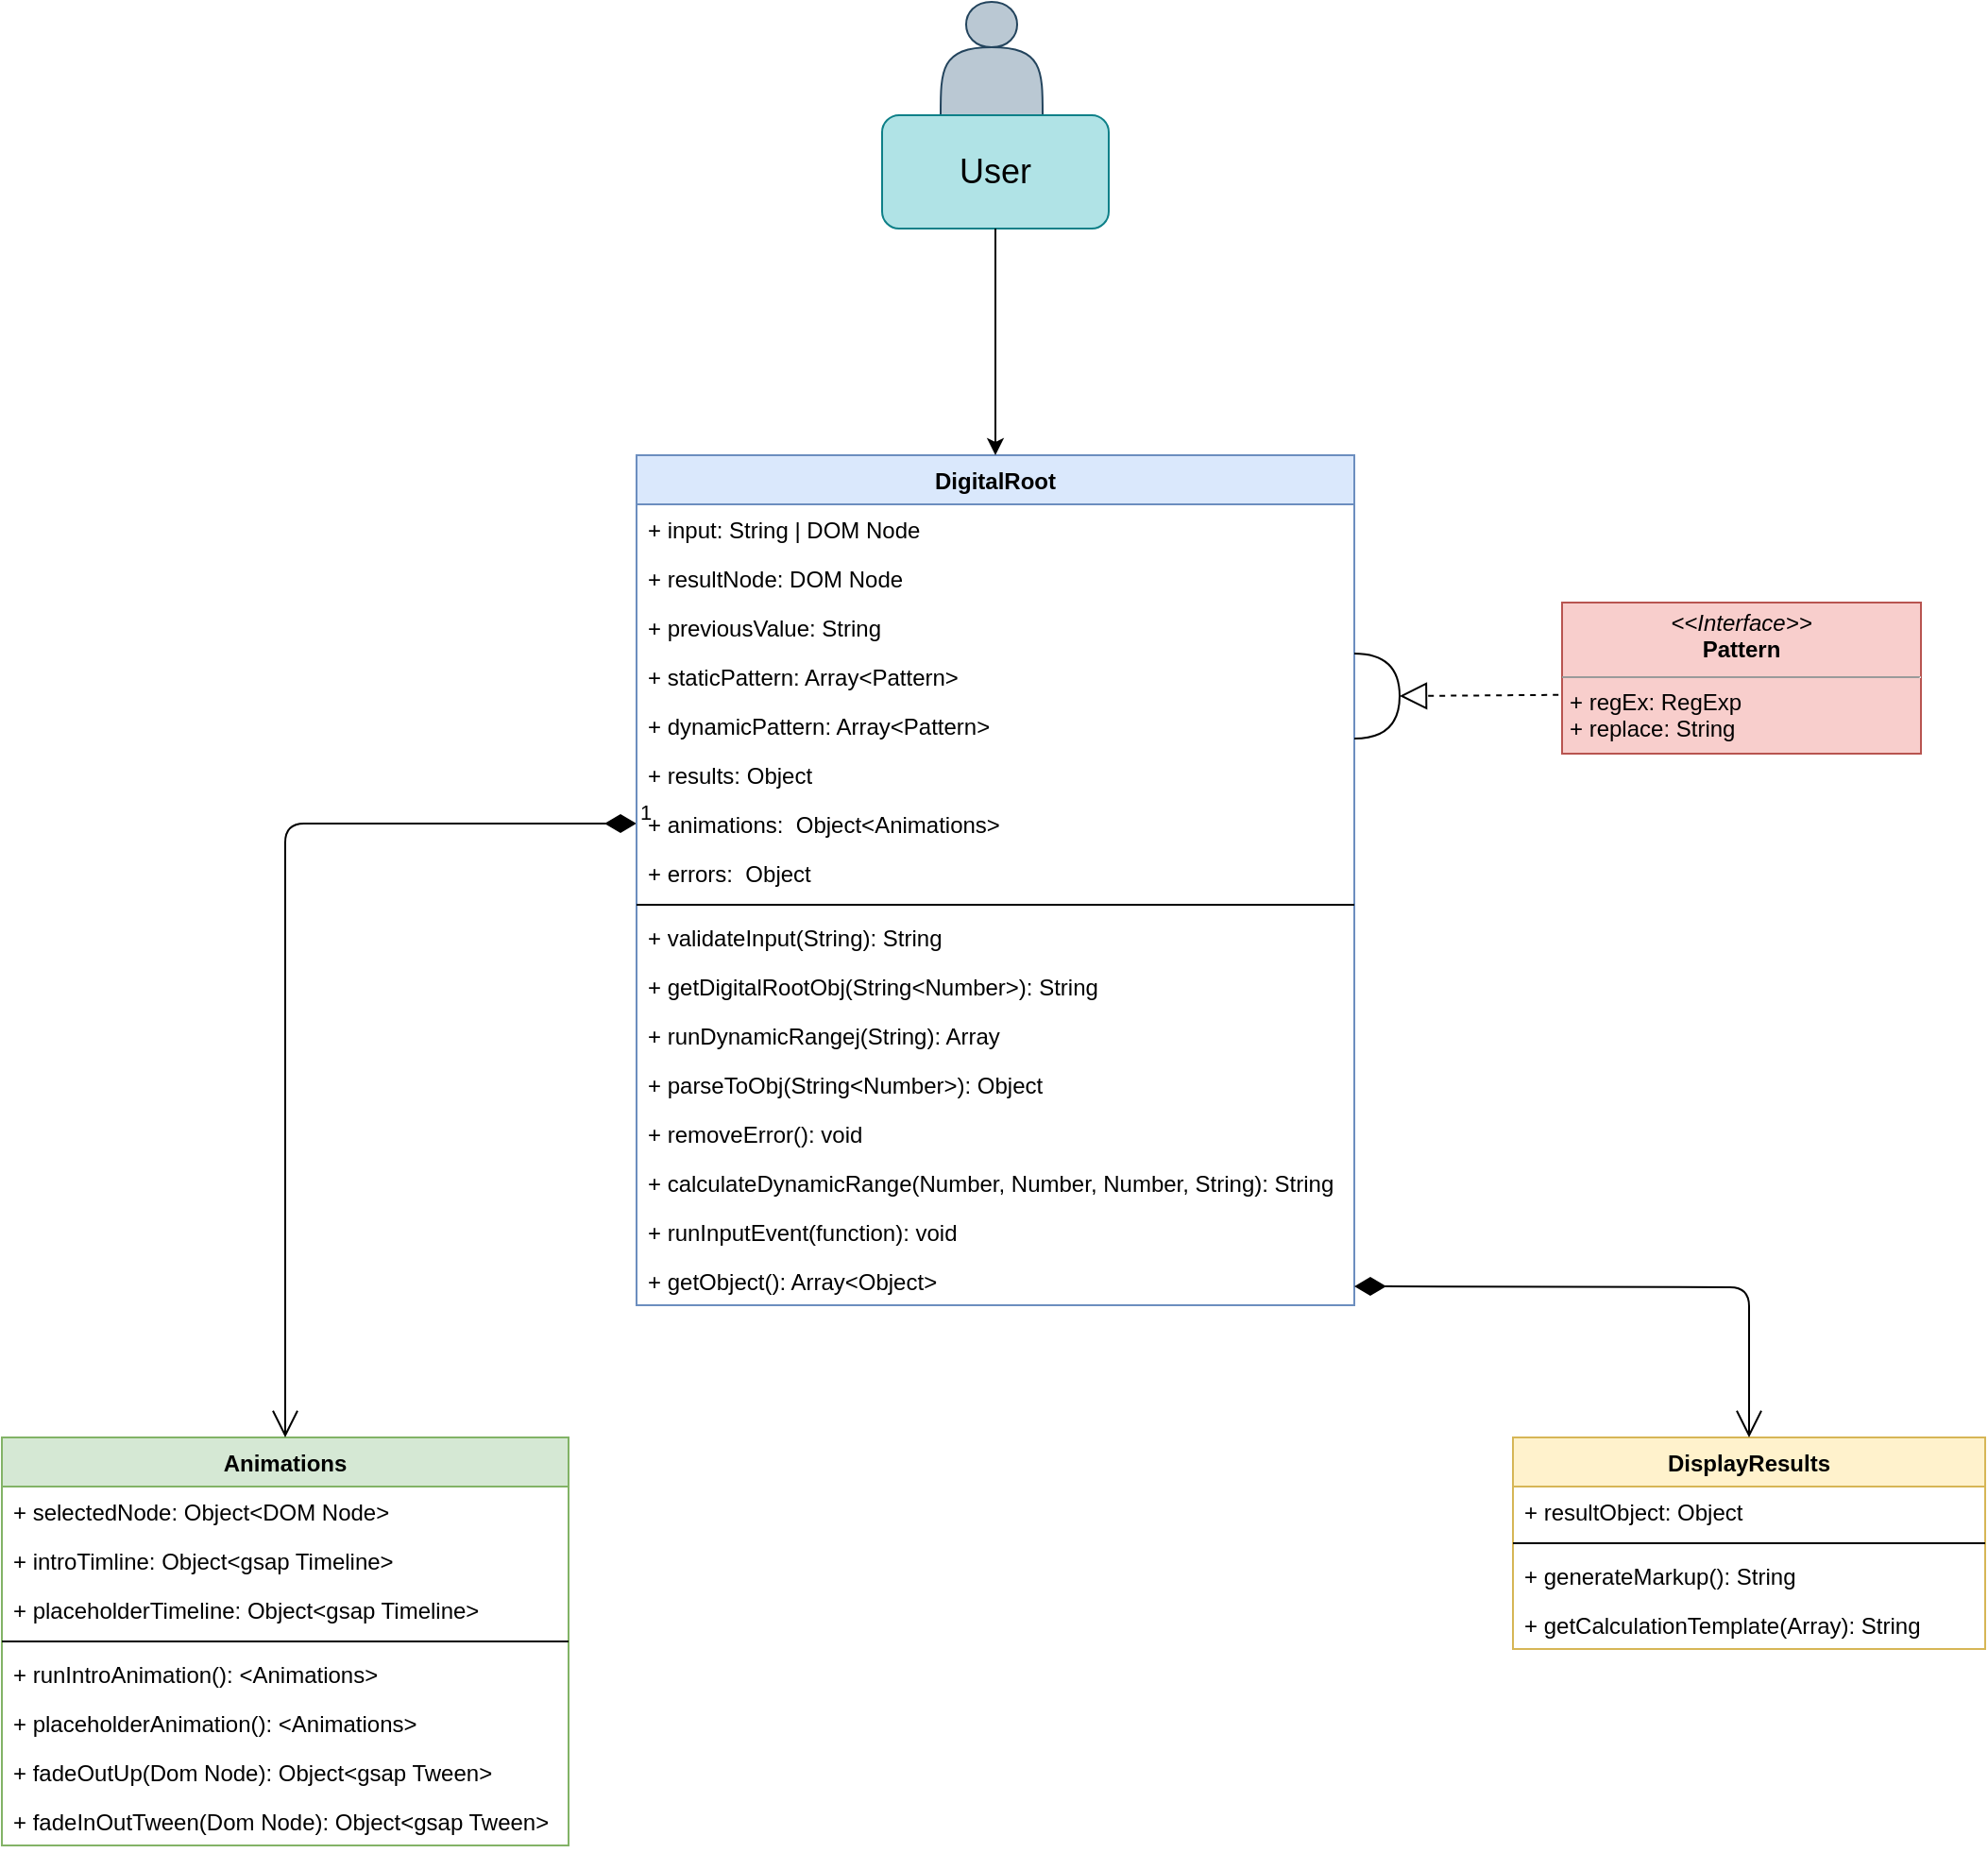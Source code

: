 <mxfile version="15.5.9" type="github">
  <diagram id="gE9308NgRoJkddVl3Pdc" name="Page-1">
    <mxGraphModel dx="1422" dy="804" grid="1" gridSize="10" guides="1" tooltips="1" connect="1" arrows="1" fold="1" page="1" pageScale="1" pageWidth="850" pageHeight="1100" math="0" shadow="0">
      <root>
        <mxCell id="0" />
        <mxCell id="1" parent="0" />
        <mxCell id="jvklfstPfaLzSxqnSuQw-29" value="DisplayResults" style="swimlane;fontStyle=1;align=center;verticalAlign=top;childLayout=stackLayout;horizontal=1;startSize=26;horizontalStack=0;resizeParent=1;resizeParentMax=0;resizeLast=0;collapsible=1;marginBottom=0;fillColor=#fff2cc;strokeColor=#d6b656;" parent="1" vertex="1">
          <mxGeometry x="1120" y="800" width="250" height="112" as="geometry" />
        </mxCell>
        <mxCell id="jvklfstPfaLzSxqnSuQw-30" value="+ resultObject: Object" style="text;strokeColor=none;fillColor=none;align=left;verticalAlign=top;spacingLeft=4;spacingRight=4;overflow=hidden;rotatable=0;points=[[0,0.5],[1,0.5]];portConstraint=eastwest;" parent="jvklfstPfaLzSxqnSuQw-29" vertex="1">
          <mxGeometry y="26" width="250" height="26" as="geometry" />
        </mxCell>
        <mxCell id="jvklfstPfaLzSxqnSuQw-31" value="" style="line;strokeWidth=1;fillColor=none;align=left;verticalAlign=middle;spacingTop=-1;spacingLeft=3;spacingRight=3;rotatable=0;labelPosition=right;points=[];portConstraint=eastwest;" parent="jvklfstPfaLzSxqnSuQw-29" vertex="1">
          <mxGeometry y="52" width="250" height="8" as="geometry" />
        </mxCell>
        <mxCell id="jvklfstPfaLzSxqnSuQw-32" value="+ generateMarkup(): String" style="text;strokeColor=none;fillColor=none;align=left;verticalAlign=top;spacingLeft=4;spacingRight=4;overflow=hidden;rotatable=0;points=[[0,0.5],[1,0.5]];portConstraint=eastwest;" parent="jvklfstPfaLzSxqnSuQw-29" vertex="1">
          <mxGeometry y="60" width="250" height="26" as="geometry" />
        </mxCell>
        <mxCell id="jvklfstPfaLzSxqnSuQw-34" value="+ getCalculationTemplate(Array): String" style="text;strokeColor=none;fillColor=none;align=left;verticalAlign=top;spacingLeft=4;spacingRight=4;overflow=hidden;rotatable=0;points=[[0,0.5],[1,0.5]];portConstraint=eastwest;" parent="jvklfstPfaLzSxqnSuQw-29" vertex="1">
          <mxGeometry y="86" width="250" height="26" as="geometry" />
        </mxCell>
        <mxCell id="jvklfstPfaLzSxqnSuQw-37" value="Animations" style="swimlane;fontStyle=1;align=center;verticalAlign=top;childLayout=stackLayout;horizontal=1;startSize=26;horizontalStack=0;resizeParent=1;resizeParentMax=0;resizeLast=0;collapsible=1;marginBottom=0;fillColor=#d5e8d4;strokeColor=#82b366;" parent="1" vertex="1">
          <mxGeometry x="320" y="800" width="300" height="216" as="geometry" />
        </mxCell>
        <mxCell id="jvklfstPfaLzSxqnSuQw-38" value="+ selectedNode: Object&lt;DOM Node&gt;" style="text;strokeColor=none;fillColor=none;align=left;verticalAlign=top;spacingLeft=4;spacingRight=4;overflow=hidden;rotatable=0;points=[[0,0.5],[1,0.5]];portConstraint=eastwest;" parent="jvklfstPfaLzSxqnSuQw-37" vertex="1">
          <mxGeometry y="26" width="300" height="26" as="geometry" />
        </mxCell>
        <mxCell id="jvklfstPfaLzSxqnSuQw-42" value="+ introTimline: Object&lt;gsap Timeline&gt;" style="text;strokeColor=none;fillColor=none;align=left;verticalAlign=top;spacingLeft=4;spacingRight=4;overflow=hidden;rotatable=0;points=[[0,0.5],[1,0.5]];portConstraint=eastwest;" parent="jvklfstPfaLzSxqnSuQw-37" vertex="1">
          <mxGeometry y="52" width="300" height="26" as="geometry" />
        </mxCell>
        <mxCell id="jvklfstPfaLzSxqnSuQw-43" value="+ placeholderTimeline: Object&lt;gsap Timeline&gt;" style="text;strokeColor=none;fillColor=none;align=left;verticalAlign=top;spacingLeft=4;spacingRight=4;overflow=hidden;rotatable=0;points=[[0,0.5],[1,0.5]];portConstraint=eastwest;" parent="jvklfstPfaLzSxqnSuQw-37" vertex="1">
          <mxGeometry y="78" width="300" height="26" as="geometry" />
        </mxCell>
        <mxCell id="jvklfstPfaLzSxqnSuQw-39" value="" style="line;strokeWidth=1;fillColor=none;align=left;verticalAlign=middle;spacingTop=-1;spacingLeft=3;spacingRight=3;rotatable=0;labelPosition=right;points=[];portConstraint=eastwest;" parent="jvklfstPfaLzSxqnSuQw-37" vertex="1">
          <mxGeometry y="104" width="300" height="8" as="geometry" />
        </mxCell>
        <mxCell id="jvklfstPfaLzSxqnSuQw-40" value="+ runIntroAnimation(): &lt;Animations&gt;" style="text;strokeColor=none;fillColor=none;align=left;verticalAlign=top;spacingLeft=4;spacingRight=4;overflow=hidden;rotatable=0;points=[[0,0.5],[1,0.5]];portConstraint=eastwest;" parent="jvklfstPfaLzSxqnSuQw-37" vertex="1">
          <mxGeometry y="112" width="300" height="26" as="geometry" />
        </mxCell>
        <mxCell id="jvklfstPfaLzSxqnSuQw-44" value="+ placeholderAnimation(): &lt;Animations&gt;" style="text;strokeColor=none;fillColor=none;align=left;verticalAlign=top;spacingLeft=4;spacingRight=4;overflow=hidden;rotatable=0;points=[[0,0.5],[1,0.5]];portConstraint=eastwest;" parent="jvklfstPfaLzSxqnSuQw-37" vertex="1">
          <mxGeometry y="138" width="300" height="26" as="geometry" />
        </mxCell>
        <mxCell id="jvklfstPfaLzSxqnSuQw-45" value="+ fadeOutUp(Dom Node): Object&lt;gsap Tween&gt;" style="text;strokeColor=none;fillColor=none;align=left;verticalAlign=top;spacingLeft=4;spacingRight=4;overflow=hidden;rotatable=0;points=[[0,0.5],[1,0.5]];portConstraint=eastwest;" parent="jvklfstPfaLzSxqnSuQw-37" vertex="1">
          <mxGeometry y="164" width="300" height="26" as="geometry" />
        </mxCell>
        <mxCell id="qMz5nC0DKLlnjnjyqUbR-1" value="+ fadeInOutTween(Dom Node): Object&lt;gsap Tween&gt;" style="text;strokeColor=none;fillColor=none;align=left;verticalAlign=top;spacingLeft=4;spacingRight=4;overflow=hidden;rotatable=0;points=[[0,0.5],[1,0.5]];portConstraint=eastwest;" parent="jvklfstPfaLzSxqnSuQw-37" vertex="1">
          <mxGeometry y="190" width="300" height="26" as="geometry" />
        </mxCell>
        <mxCell id="jvklfstPfaLzSxqnSuQw-46" value="1" style="endArrow=open;html=1;endSize=12;startArrow=diamondThin;startSize=14;startFill=1;edgeStyle=orthogonalEdgeStyle;align=left;verticalAlign=bottom;rounded=1;entryX=0.5;entryY=0;entryDx=0;entryDy=0;exitX=0;exitY=0.5;exitDx=0;exitDy=0;" parent="1" source="jvklfstPfaLzSxqnSuQw-19" target="jvklfstPfaLzSxqnSuQw-37" edge="1">
          <mxGeometry x="-1" y="3" relative="1" as="geometry">
            <mxPoint x="506" y="480" as="sourcePoint" />
            <mxPoint x="666" y="480" as="targetPoint" />
          </mxGeometry>
        </mxCell>
        <mxCell id="jvklfstPfaLzSxqnSuQw-4" value="DigitalRoot" style="swimlane;fontStyle=1;align=center;verticalAlign=top;childLayout=stackLayout;horizontal=1;startSize=26;horizontalStack=0;resizeParent=1;resizeParentMax=0;resizeLast=0;collapsible=1;marginBottom=0;fillColor=#dae8fc;strokeColor=#6c8ebf;" parent="1" vertex="1">
          <mxGeometry x="656" y="280" width="380" height="450" as="geometry" />
        </mxCell>
        <mxCell id="jvklfstPfaLzSxqnSuQw-5" value="+ input: String | DOM Node" style="text;strokeColor=none;fillColor=none;align=left;verticalAlign=top;spacingLeft=4;spacingRight=4;overflow=hidden;rotatable=0;points=[[0,0.5],[1,0.5]];portConstraint=eastwest;" parent="jvklfstPfaLzSxqnSuQw-4" vertex="1">
          <mxGeometry y="26" width="380" height="26" as="geometry" />
        </mxCell>
        <mxCell id="jvklfstPfaLzSxqnSuQw-18" value="+ resultNode: DOM Node" style="text;strokeColor=none;fillColor=none;align=left;verticalAlign=top;spacingLeft=4;spacingRight=4;overflow=hidden;rotatable=0;points=[[0,0.5],[1,0.5]];portConstraint=eastwest;" parent="jvklfstPfaLzSxqnSuQw-4" vertex="1">
          <mxGeometry y="52" width="380" height="26" as="geometry" />
        </mxCell>
        <mxCell id="jvklfstPfaLzSxqnSuQw-8" value="+ previousValue: String" style="text;strokeColor=none;fillColor=none;align=left;verticalAlign=top;spacingLeft=4;spacingRight=4;overflow=hidden;rotatable=0;points=[[0,0.5],[1,0.5]];portConstraint=eastwest;" parent="jvklfstPfaLzSxqnSuQw-4" vertex="1">
          <mxGeometry y="78" width="380" height="26" as="geometry" />
        </mxCell>
        <mxCell id="jvklfstPfaLzSxqnSuQw-9" value="+ staticPattern: Array&lt;Pattern&gt;" style="text;strokeColor=none;fillColor=none;align=left;verticalAlign=top;spacingLeft=4;spacingRight=4;overflow=hidden;rotatable=0;points=[[0,0.5],[1,0.5]];portConstraint=eastwest;" parent="jvklfstPfaLzSxqnSuQw-4" vertex="1">
          <mxGeometry y="104" width="380" height="26" as="geometry" />
        </mxCell>
        <mxCell id="jvklfstPfaLzSxqnSuQw-12" value="+ dynamicPattern: Array&lt;Pattern&gt;" style="text;strokeColor=none;fillColor=none;align=left;verticalAlign=top;spacingLeft=4;spacingRight=4;overflow=hidden;rotatable=0;points=[[0,0.5],[1,0.5]];portConstraint=eastwest;" parent="jvklfstPfaLzSxqnSuQw-4" vertex="1">
          <mxGeometry y="130" width="380" height="26" as="geometry" />
        </mxCell>
        <mxCell id="jvklfstPfaLzSxqnSuQw-17" value="+ results: Object" style="text;strokeColor=none;fillColor=none;align=left;verticalAlign=top;spacingLeft=4;spacingRight=4;overflow=hidden;rotatable=0;points=[[0,0.5],[1,0.5]];portConstraint=eastwest;" parent="jvklfstPfaLzSxqnSuQw-4" vertex="1">
          <mxGeometry y="156" width="380" height="26" as="geometry" />
        </mxCell>
        <mxCell id="jvklfstPfaLzSxqnSuQw-19" value="+ animations:  Object&lt;Animations&gt;" style="text;strokeColor=none;fillColor=none;align=left;verticalAlign=top;spacingLeft=4;spacingRight=4;overflow=hidden;rotatable=0;points=[[0,0.5],[1,0.5]];portConstraint=eastwest;" parent="jvklfstPfaLzSxqnSuQw-4" vertex="1">
          <mxGeometry y="182" width="380" height="26" as="geometry" />
        </mxCell>
        <mxCell id="jvklfstPfaLzSxqnSuQw-20" value="+ errors:  Object" style="text;strokeColor=none;fillColor=none;align=left;verticalAlign=top;spacingLeft=4;spacingRight=4;overflow=hidden;rotatable=0;points=[[0,0.5],[1,0.5]];portConstraint=eastwest;" parent="jvklfstPfaLzSxqnSuQw-4" vertex="1">
          <mxGeometry y="208" width="380" height="26" as="geometry" />
        </mxCell>
        <mxCell id="jvklfstPfaLzSxqnSuQw-6" value="" style="line;strokeWidth=1;fillColor=none;align=left;verticalAlign=middle;spacingTop=-1;spacingLeft=3;spacingRight=3;rotatable=0;labelPosition=right;points=[];portConstraint=eastwest;" parent="jvklfstPfaLzSxqnSuQw-4" vertex="1">
          <mxGeometry y="234" width="380" height="8" as="geometry" />
        </mxCell>
        <mxCell id="jvklfstPfaLzSxqnSuQw-7" value="+ validateInput(String): String" style="text;strokeColor=none;fillColor=none;align=left;verticalAlign=top;spacingLeft=4;spacingRight=4;overflow=hidden;rotatable=0;points=[[0,0.5],[1,0.5]];portConstraint=eastwest;" parent="jvklfstPfaLzSxqnSuQw-4" vertex="1">
          <mxGeometry y="242" width="380" height="26" as="geometry" />
        </mxCell>
        <mxCell id="jvklfstPfaLzSxqnSuQw-21" value="+ getDigitalRootObj(String&lt;Number&gt;): String" style="text;strokeColor=none;fillColor=none;align=left;verticalAlign=top;spacingLeft=4;spacingRight=4;overflow=hidden;rotatable=0;points=[[0,0.5],[1,0.5]];portConstraint=eastwest;" parent="jvklfstPfaLzSxqnSuQw-4" vertex="1">
          <mxGeometry y="268" width="380" height="26" as="geometry" />
        </mxCell>
        <mxCell id="jvklfstPfaLzSxqnSuQw-23" value="+ runDynamicRangej(String): Array" style="text;strokeColor=none;fillColor=none;align=left;verticalAlign=top;spacingLeft=4;spacingRight=4;overflow=hidden;rotatable=0;points=[[0,0.5],[1,0.5]];portConstraint=eastwest;" parent="jvklfstPfaLzSxqnSuQw-4" vertex="1">
          <mxGeometry y="294" width="380" height="26" as="geometry" />
        </mxCell>
        <mxCell id="jvklfstPfaLzSxqnSuQw-26" value="+ parseToObj(String&lt;Number&gt;): Object" style="text;strokeColor=none;fillColor=none;align=left;verticalAlign=top;spacingLeft=4;spacingRight=4;overflow=hidden;rotatable=0;points=[[0,0.5],[1,0.5]];portConstraint=eastwest;" parent="jvklfstPfaLzSxqnSuQw-4" vertex="1">
          <mxGeometry y="320" width="380" height="26" as="geometry" />
        </mxCell>
        <mxCell id="jvklfstPfaLzSxqnSuQw-24" value="+ removeError(): void" style="text;strokeColor=none;fillColor=none;align=left;verticalAlign=top;spacingLeft=4;spacingRight=4;overflow=hidden;rotatable=0;points=[[0,0.5],[1,0.5]];portConstraint=eastwest;" parent="jvklfstPfaLzSxqnSuQw-4" vertex="1">
          <mxGeometry y="346" width="380" height="26" as="geometry" />
        </mxCell>
        <mxCell id="jvklfstPfaLzSxqnSuQw-25" value="+ calculateDynamicRange(Number, Number, Number, String): String" style="text;strokeColor=none;fillColor=none;align=left;verticalAlign=top;spacingLeft=4;spacingRight=4;overflow=hidden;rotatable=0;points=[[0,0.5],[1,0.5]];portConstraint=eastwest;" parent="jvklfstPfaLzSxqnSuQw-4" vertex="1">
          <mxGeometry y="372" width="380" height="26" as="geometry" />
        </mxCell>
        <mxCell id="jvklfstPfaLzSxqnSuQw-27" value="+ runInputEvent(function): void" style="text;strokeColor=none;fillColor=none;align=left;verticalAlign=top;spacingLeft=4;spacingRight=4;overflow=hidden;rotatable=0;points=[[0,0.5],[1,0.5]];portConstraint=eastwest;" parent="jvklfstPfaLzSxqnSuQw-4" vertex="1">
          <mxGeometry y="398" width="380" height="26" as="geometry" />
        </mxCell>
        <mxCell id="jvklfstPfaLzSxqnSuQw-28" value="+ getObject(): Array&lt;Object&gt;" style="text;strokeColor=none;fillColor=none;align=left;verticalAlign=top;spacingLeft=4;spacingRight=4;overflow=hidden;rotatable=0;points=[[0,0.5],[1,0.5]];portConstraint=eastwest;" parent="jvklfstPfaLzSxqnSuQw-4" vertex="1">
          <mxGeometry y="424" width="380" height="26" as="geometry" />
        </mxCell>
        <mxCell id="jvklfstPfaLzSxqnSuQw-14" value="&lt;p style=&quot;margin: 0px ; margin-top: 4px ; text-align: center&quot;&gt;&lt;i&gt;&amp;lt;&amp;lt;Interface&amp;gt;&amp;gt;&lt;/i&gt;&lt;br&gt;&lt;b&gt;Pattern&lt;/b&gt;&lt;/p&gt;&lt;hr size=&quot;1&quot;&gt;&lt;p style=&quot;margin: 0px ; margin-left: 4px&quot;&gt;+ regEx: RegExp&lt;br&gt;+ replace: String&lt;/p&gt;&lt;p style=&quot;margin: 0px ; margin-left: 4px&quot;&gt;&lt;br&gt;&lt;/p&gt;" style="verticalAlign=top;align=left;overflow=fill;fontSize=12;fontFamily=Helvetica;html=1;fillColor=#f8cecc;strokeColor=#b85450;" parent="1" vertex="1">
          <mxGeometry x="1146" y="358" width="190" height="80" as="geometry" />
        </mxCell>
        <mxCell id="jvklfstPfaLzSxqnSuQw-16" value="" style="shape=requiredInterface;html=1;verticalLabelPosition=bottom;sketch=0;fillColor=none;gradientColor=none;align=left;verticalAlign=top;" parent="1" vertex="1">
          <mxGeometry x="1036" y="385" width="24" height="45" as="geometry" />
        </mxCell>
        <mxCell id="jvklfstPfaLzSxqnSuQw-15" value="" style="endArrow=block;dashed=1;endFill=0;endSize=12;html=1;rounded=0;exitX=-0.01;exitY=0.611;exitDx=0;exitDy=0;exitPerimeter=0;entryX=1;entryY=0.5;entryDx=0;entryDy=0;entryPerimeter=0;" parent="1" source="jvklfstPfaLzSxqnSuQw-14" target="jvklfstPfaLzSxqnSuQw-16" edge="1">
          <mxGeometry x="656" y="280" width="160" as="geometry">
            <mxPoint x="986" y="390" as="sourcePoint" />
            <mxPoint x="1076" y="399" as="targetPoint" />
          </mxGeometry>
        </mxCell>
        <mxCell id="jvklfstPfaLzSxqnSuQw-36" value="" style="endArrow=open;html=1;endSize=12;startArrow=diamondThin;startSize=14;startFill=1;edgeStyle=orthogonalEdgeStyle;align=left;verticalAlign=bottom;rounded=1;" parent="1" target="jvklfstPfaLzSxqnSuQw-29" edge="1">
          <mxGeometry x="656" y="280" as="geometry">
            <mxPoint x="1036" y="720" as="sourcePoint" />
            <mxPoint x="1296" y="800" as="targetPoint" />
          </mxGeometry>
        </mxCell>
        <mxCell id="jvklfstPfaLzSxqnSuQw-47" value="" style="group;fillColor=none;" parent="1" vertex="1" connectable="0">
          <mxGeometry x="786" y="40" width="120" height="120" as="geometry" />
        </mxCell>
        <mxCell id="jvklfstPfaLzSxqnSuQw-2" value="" style="shape=actor;whiteSpace=wrap;html=1;fillColor=#bac8d3;strokeColor=#23445d;" parent="jvklfstPfaLzSxqnSuQw-47" vertex="1">
          <mxGeometry x="31" width="54" height="60" as="geometry" />
        </mxCell>
        <mxCell id="jvklfstPfaLzSxqnSuQw-3" value="&lt;font style=&quot;font-size: 18px&quot;&gt;User&lt;/font&gt;" style="rounded=1;whiteSpace=wrap;html=1;fillColor=#b0e3e6;strokeColor=#0e8088;" parent="jvklfstPfaLzSxqnSuQw-47" vertex="1">
          <mxGeometry y="60" width="120" height="60" as="geometry" />
        </mxCell>
        <mxCell id="jvklfstPfaLzSxqnSuQw-49" style="edgeStyle=orthogonalEdgeStyle;rounded=1;orthogonalLoop=1;jettySize=auto;html=1;entryX=0.5;entryY=0;entryDx=0;entryDy=0;" parent="1" source="jvklfstPfaLzSxqnSuQw-3" target="jvklfstPfaLzSxqnSuQw-4" edge="1">
          <mxGeometry relative="1" as="geometry" />
        </mxCell>
      </root>
    </mxGraphModel>
  </diagram>
</mxfile>
